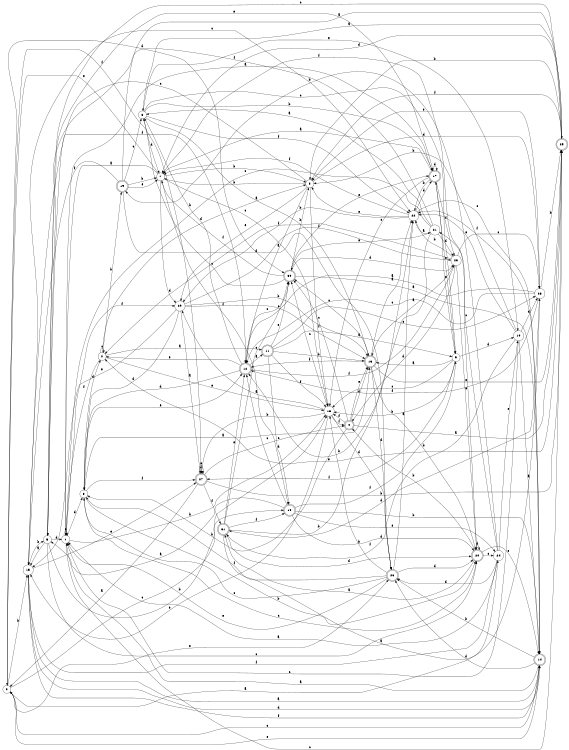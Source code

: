 digraph n26_6 {
__start0 [label="" shape="none"];

rankdir=LR;
size="8,5";

s0 [style="filled", color="black", fillcolor="white" shape="circle", label="0"];
s1 [style="filled", color="black", fillcolor="white" shape="circle", label="1"];
s2 [style="filled", color="black", fillcolor="white" shape="circle", label="2"];
s3 [style="filled", color="black", fillcolor="white" shape="circle", label="3"];
s4 [style="rounded,filled", color="black", fillcolor="white" shape="doublecircle", label="4"];
s5 [style="filled", color="black", fillcolor="white" shape="circle", label="5"];
s6 [style="filled", color="black", fillcolor="white" shape="circle", label="6"];
s7 [style="filled", color="black", fillcolor="white" shape="circle", label="7"];
s8 [style="filled", color="black", fillcolor="white" shape="circle", label="8"];
s9 [style="filled", color="black", fillcolor="white" shape="circle", label="9"];
s10 [style="filled", color="black", fillcolor="white" shape="circle", label="10"];
s11 [style="rounded,filled", color="black", fillcolor="white" shape="doublecircle", label="11"];
s12 [style="rounded,filled", color="black", fillcolor="white" shape="doublecircle", label="12"];
s13 [style="rounded,filled", color="black", fillcolor="white" shape="doublecircle", label="13"];
s14 [style="rounded,filled", color="black", fillcolor="white" shape="doublecircle", label="14"];
s15 [style="filled", color="black", fillcolor="white" shape="circle", label="15"];
s16 [style="filled", color="black", fillcolor="white" shape="circle", label="16"];
s17 [style="rounded,filled", color="black", fillcolor="white" shape="doublecircle", label="17"];
s18 [style="rounded,filled", color="black", fillcolor="white" shape="doublecircle", label="18"];
s19 [style="rounded,filled", color="black", fillcolor="white" shape="doublecircle", label="19"];
s20 [style="rounded,filled", color="black", fillcolor="white" shape="doublecircle", label="20"];
s21 [style="filled", color="black", fillcolor="white" shape="circle", label="21"];
s22 [style="filled", color="black", fillcolor="white" shape="circle", label="22"];
s23 [style="filled", color="black", fillcolor="white" shape="circle", label="23"];
s24 [style="filled", color="black", fillcolor="white" shape="circle", label="24"];
s25 [style="rounded,filled", color="black", fillcolor="white" shape="doublecircle", label="25"];
s26 [style="rounded,filled", color="black", fillcolor="white" shape="doublecircle", label="26"];
s27 [style="rounded,filled", color="black", fillcolor="white" shape="doublecircle", label="27"];
s28 [style="filled", color="black", fillcolor="white" shape="circle", label="28"];
s29 [style="filled", color="black", fillcolor="white" shape="circle", label="29"];
s30 [style="rounded,filled", color="black", fillcolor="white" shape="doublecircle", label="30"];
s31 [style="rounded,filled", color="black", fillcolor="white" shape="doublecircle", label="31"];
s0 -> s24 [label="a"];
s0 -> s15 [label="b"];
s0 -> s18 [label="c"];
s0 -> s30 [label="d"];
s0 -> s26 [label="e"];
s0 -> s27 [label="f"];
s1 -> s17 [label="a"];
s1 -> s16 [label="b"];
s1 -> s25 [label="c"];
s1 -> s8 [label="d"];
s1 -> s1 [label="e"];
s1 -> s29 [label="f"];
s2 -> s11 [label="a"];
s2 -> s19 [label="b"];
s2 -> s2 [label="c"];
s2 -> s3 [label="d"];
s2 -> s16 [label="e"];
s2 -> s1 [label="f"];
s3 -> s12 [label="a"];
s3 -> s7 [label="b"];
s3 -> s15 [label="c"];
s3 -> s28 [label="d"];
s3 -> s29 [label="e"];
s3 -> s16 [label="f"];
s4 -> s25 [label="a"];
s4 -> s8 [label="b"];
s4 -> s30 [label="c"];
s4 -> s13 [label="d"];
s4 -> s13 [label="e"];
s4 -> s16 [label="f"];
s5 -> s15 [label="a"];
s5 -> s16 [label="b"];
s5 -> s20 [label="c"];
s5 -> s1 [label="d"];
s5 -> s17 [label="e"];
s5 -> s12 [label="f"];
s6 -> s13 [label="a"];
s6 -> s17 [label="b"];
s6 -> s9 [label="c"];
s6 -> s7 [label="d"];
s6 -> s10 [label="e"];
s6 -> s22 [label="f"];
s7 -> s1 [label="a"];
s7 -> s3 [label="b"];
s7 -> s16 [label="c"];
s7 -> s29 [label="d"];
s7 -> s0 [label="e"];
s7 -> s18 [label="f"];
s8 -> s13 [label="a"];
s8 -> s20 [label="b"];
s8 -> s20 [label="c"];
s8 -> s2 [label="d"];
s8 -> s12 [label="e"];
s8 -> s27 [label="f"];
s9 -> s13 [label="a"];
s9 -> s16 [label="b"];
s9 -> s16 [label="c"];
s9 -> s10 [label="d"];
s9 -> s17 [label="e"];
s9 -> s27 [label="f"];
s10 -> s14 [label="a"];
s10 -> s3 [label="b"];
s10 -> s1 [label="c"];
s10 -> s28 [label="d"];
s10 -> s22 [label="e"];
s10 -> s31 [label="f"];
s11 -> s9 [label="a"];
s11 -> s13 [label="b"];
s11 -> s28 [label="c"];
s11 -> s18 [label="d"];
s11 -> s30 [label="e"];
s11 -> s16 [label="f"];
s12 -> s11 [label="a"];
s12 -> s6 [label="b"];
s12 -> s30 [label="c"];
s12 -> s8 [label="d"];
s12 -> s2 [label="e"];
s12 -> s23 [label="f"];
s13 -> s22 [label="a"];
s13 -> s20 [label="b"];
s13 -> s30 [label="c"];
s13 -> s26 [label="d"];
s13 -> s25 [label="e"];
s13 -> s12 [label="f"];
s14 -> s1 [label="a"];
s14 -> s26 [label="b"];
s14 -> s0 [label="c"];
s14 -> s26 [label="d"];
s14 -> s0 [label="e"];
s14 -> s22 [label="f"];
s15 -> s14 [label="a"];
s15 -> s5 [label="b"];
s15 -> s22 [label="c"];
s15 -> s14 [label="d"];
s15 -> s27 [label="e"];
s15 -> s14 [label="f"];
s16 -> s29 [label="a"];
s16 -> s27 [label="b"];
s16 -> s30 [label="c"];
s16 -> s26 [label="d"];
s16 -> s15 [label="e"];
s16 -> s4 [label="f"];
s17 -> s7 [label="a"];
s17 -> s22 [label="b"];
s17 -> s16 [label="c"];
s17 -> s17 [label="d"];
s17 -> s9 [label="e"];
s17 -> s23 [label="f"];
s18 -> s5 [label="a"];
s18 -> s14 [label="b"];
s18 -> s12 [label="c"];
s18 -> s20 [label="d"];
s18 -> s24 [label="e"];
s18 -> s9 [label="f"];
s19 -> s25 [label="a"];
s19 -> s7 [label="b"];
s19 -> s6 [label="c"];
s19 -> s26 [label="d"];
s19 -> s7 [label="e"];
s19 -> s15 [label="f"];
s20 -> s31 [label="a"];
s20 -> s4 [label="b"];
s20 -> s24 [label="c"];
s20 -> s20 [label="d"];
s20 -> s14 [label="e"];
s20 -> s7 [label="f"];
s21 -> s6 [label="a"];
s21 -> s12 [label="b"];
s21 -> s1 [label="c"];
s21 -> s23 [label="d"];
s21 -> s30 [label="e"];
s21 -> s5 [label="f"];
s22 -> s21 [label="a"];
s22 -> s29 [label="b"];
s22 -> s14 [label="c"];
s22 -> s17 [label="d"];
s22 -> s3 [label="e"];
s22 -> s7 [label="f"];
s23 -> s13 [label="a"];
s23 -> s22 [label="b"];
s23 -> s28 [label="c"];
s23 -> s4 [label="d"];
s23 -> s20 [label="e"];
s23 -> s2 [label="f"];
s24 -> s1 [label="a"];
s24 -> s19 [label="b"];
s24 -> s21 [label="c"];
s24 -> s26 [label="d"];
s24 -> s10 [label="e"];
s24 -> s15 [label="f"];
s25 -> s6 [label="a"];
s25 -> s3 [label="b"];
s25 -> s5 [label="c"];
s25 -> s7 [label="d"];
s25 -> s2 [label="e"];
s25 -> s3 [label="f"];
s26 -> s22 [label="a"];
s26 -> s16 [label="b"];
s26 -> s8 [label="c"];
s26 -> s20 [label="d"];
s26 -> s1 [label="e"];
s26 -> s8 [label="f"];
s27 -> s0 [label="a"];
s27 -> s25 [label="b"];
s27 -> s4 [label="c"];
s27 -> s27 [label="d"];
s27 -> s27 [label="e"];
s27 -> s31 [label="f"];
s28 -> s12 [label="a"];
s28 -> s25 [label="b"];
s28 -> s12 [label="c"];
s28 -> s31 [label="d"];
s28 -> s3 [label="e"];
s28 -> s12 [label="f"];
s29 -> s27 [label="a"];
s29 -> s13 [label="b"];
s29 -> s13 [label="c"];
s29 -> s8 [label="d"];
s29 -> s15 [label="e"];
s29 -> s23 [label="f"];
s30 -> s14 [label="a"];
s30 -> s3 [label="b"];
s30 -> s6 [label="c"];
s30 -> s23 [label="d"];
s30 -> s17 [label="e"];
s30 -> s7 [label="f"];
s31 -> s28 [label="a"];
s31 -> s22 [label="b"];
s31 -> s30 [label="c"];
s31 -> s20 [label="d"];
s31 -> s12 [label="e"];
s31 -> s18 [label="f"];

}